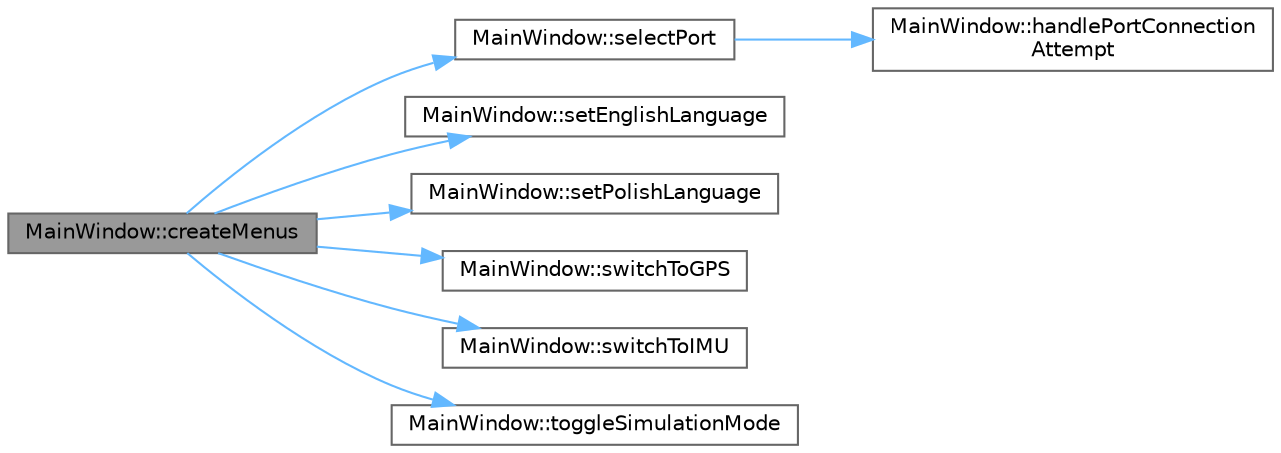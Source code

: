 digraph "MainWindow::createMenus"
{
 // LATEX_PDF_SIZE
  bgcolor="transparent";
  edge [fontname=Helvetica,fontsize=10,labelfontname=Helvetica,labelfontsize=10];
  node [fontname=Helvetica,fontsize=10,shape=box,height=0.2,width=0.4];
  rankdir="LR";
  Node1 [id="Node000001",label="MainWindow::createMenus",height=0.2,width=0.4,color="gray40", fillcolor="grey60", style="filled", fontcolor="black",tooltip="Tworzy i konfiguruje paski menu aplikacji."];
  Node1 -> Node2 [id="edge1_Node000001_Node000002",color="steelblue1",style="solid",tooltip=" "];
  Node2 [id="Node000002",label="MainWindow::selectPort",height=0.2,width=0.4,color="grey40", fillcolor="white", style="filled",URL="$class_main_window.html#a6dedd56270ef8d464c3761d832150a4f",tooltip="Otwiera okno dialogowe do wyboru portu szeregowego."];
  Node2 -> Node3 [id="edge2_Node000002_Node000003",color="steelblue1",style="solid",tooltip=" "];
  Node3 [id="Node000003",label="MainWindow::handlePortConnection\lAttempt",height=0.2,width=0.4,color="grey40", fillcolor="white", style="filled",URL="$class_main_window.html#a4e76cb4a4945fbcb6775f3e146bd9083",tooltip="Obsługuje próbę nawiązania połączenia z wybranym portem szeregowym."];
  Node1 -> Node4 [id="edge3_Node000001_Node000004",color="steelblue1",style="solid",tooltip=" "];
  Node4 [id="Node000004",label="MainWindow::setEnglishLanguage",height=0.2,width=0.4,color="grey40", fillcolor="white", style="filled",URL="$class_main_window.html#ad00d380322e9ccdac0b0daf1736c9715",tooltip="Slot do ustawienia języka angielskiego (placeholder)."];
  Node1 -> Node5 [id="edge4_Node000001_Node000005",color="steelblue1",style="solid",tooltip=" "];
  Node5 [id="Node000005",label="MainWindow::setPolishLanguage",height=0.2,width=0.4,color="grey40", fillcolor="white", style="filled",URL="$class_main_window.html#a6878cf6875af692eb62f82298b80d951",tooltip="Slot do ustawienia języka polskiego (placeholder)."];
  Node1 -> Node6 [id="edge5_Node000001_Node000006",color="steelblue1",style="solid",tooltip=" "];
  Node6 [id="Node000006",label="MainWindow::switchToGPS",height=0.2,width=0.4,color="grey40", fillcolor="white", style="filled",URL="$class_main_window.html#aacb27bb63656c75c74959c477c837f65",tooltip="Sygnał emitowany w celu przełączenia widoku na wizualizację GPS."];
  Node1 -> Node7 [id="edge6_Node000001_Node000007",color="steelblue1",style="solid",tooltip=" "];
  Node7 [id="Node000007",label="MainWindow::switchToIMU",height=0.2,width=0.4,color="grey40", fillcolor="white", style="filled",URL="$class_main_window.html#a09b6d66f7122cdf289dd15316cfd8327",tooltip="Sygnał emitowany w celu przełączenia widoku na wizualizację IMU."];
  Node1 -> Node8 [id="edge7_Node000001_Node000008",color="steelblue1",style="solid",tooltip=" "];
  Node8 [id="Node000008",label="MainWindow::toggleSimulationMode",height=0.2,width=0.4,color="grey40", fillcolor="white", style="filled",URL="$class_main_window.html#a74d49095c78009ce819250352fab920b",tooltip="Przełącza tryb działania aplikacji między symulacją a odczytem z portu szeregowego."];
}
